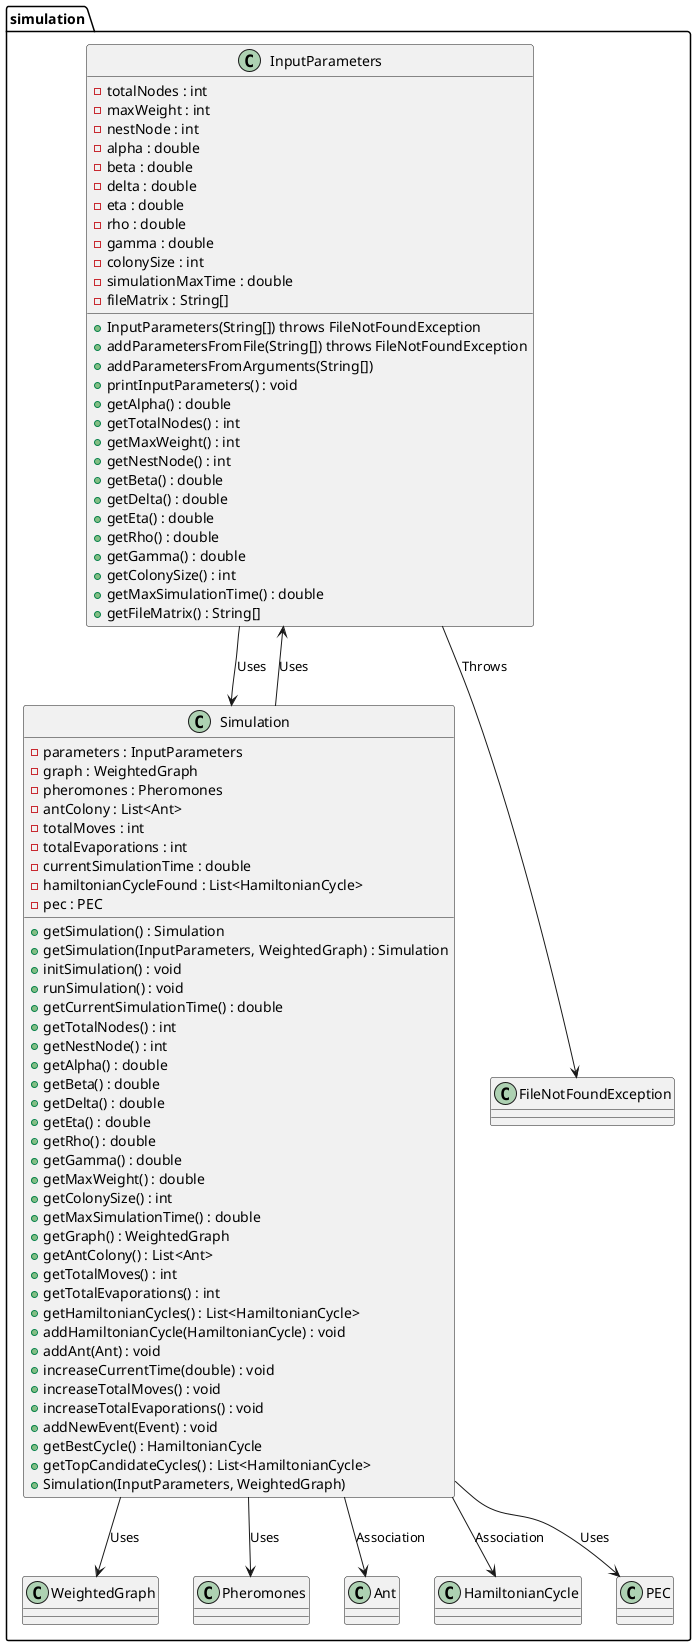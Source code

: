 @startuml

package simulation {
    class InputParameters {
        + InputParameters(String[]) throws FileNotFoundException
        + addParametersFromFile(String[]) throws FileNotFoundException
        + addParametersFromArguments(String[])
        + printInputParameters() : void
        + getAlpha() : double
        + getTotalNodes() : int
        + getMaxWeight() : int
        + getNestNode() : int
        + getBeta() : double
        + getDelta() : double
        + getEta() : double
        + getRho() : double
        + getGamma() : double
        + getColonySize() : int
        + getMaxSimulationTime() : double
        + getFileMatrix() : String[]
        - totalNodes : int
        - maxWeight : int
        - nestNode : int
        - alpha : double
        - beta : double
        - delta : double
        - eta : double
        - rho : double
        - gamma : double
        - colonySize : int
        - simulationMaxTime : double
        - fileMatrix : String[]
    }

    class Simulation {
        + getSimulation() : Simulation
        + getSimulation(InputParameters, WeightedGraph) : Simulation
        + initSimulation() : void
        + runSimulation() : void
        + getCurrentSimulationTime() : double
        + getTotalNodes() : int
        + getNestNode() : int
        + getAlpha() : double
        + getBeta() : double
        + getDelta() : double
        + getEta() : double
        + getRho() : double
        + getGamma() : double
        + getMaxWeight() : double
        + getColonySize() : int
        + getMaxSimulationTime() : double
        + getGraph() : WeightedGraph
        + getAntColony() : List<Ant>
        + getTotalMoves() : int
        + getTotalEvaporations() : int
        + getHamiltonianCycles() : List<HamiltonianCycle>
        + addHamiltonianCycle(HamiltonianCycle) : void
        + addAnt(Ant) : void
        + increaseCurrentTime(double) : void
        + increaseTotalMoves() : void
        + increaseTotalEvaporations() : void
        + addNewEvent(Event) : void
        + getBestCycle() : HamiltonianCycle
        + getTopCandidateCycles() : List<HamiltonianCycle>
        - parameters : InputParameters
        - graph : WeightedGraph
        - pheromones : Pheromones
        - antColony : List<Ant>
        - totalMoves : int
        - totalEvaporations : int
        - currentSimulationTime : double
        - hamiltonianCycleFound : List<HamiltonianCycle>
        - pec : PEC
        + Simulation(InputParameters, WeightedGraph)
    }

    InputParameters --> FileNotFoundException: Throws
    InputParameters --> Simulation: Uses    
    Simulation --> InputParameters: Uses
    Simulation --> WeightedGraph: Uses
    Simulation --> Pheromones: Uses
    Simulation --> Ant: Association
    Simulation --> HamiltonianCycle: Association
    Simulation --> PEC: Uses
}

@enduml